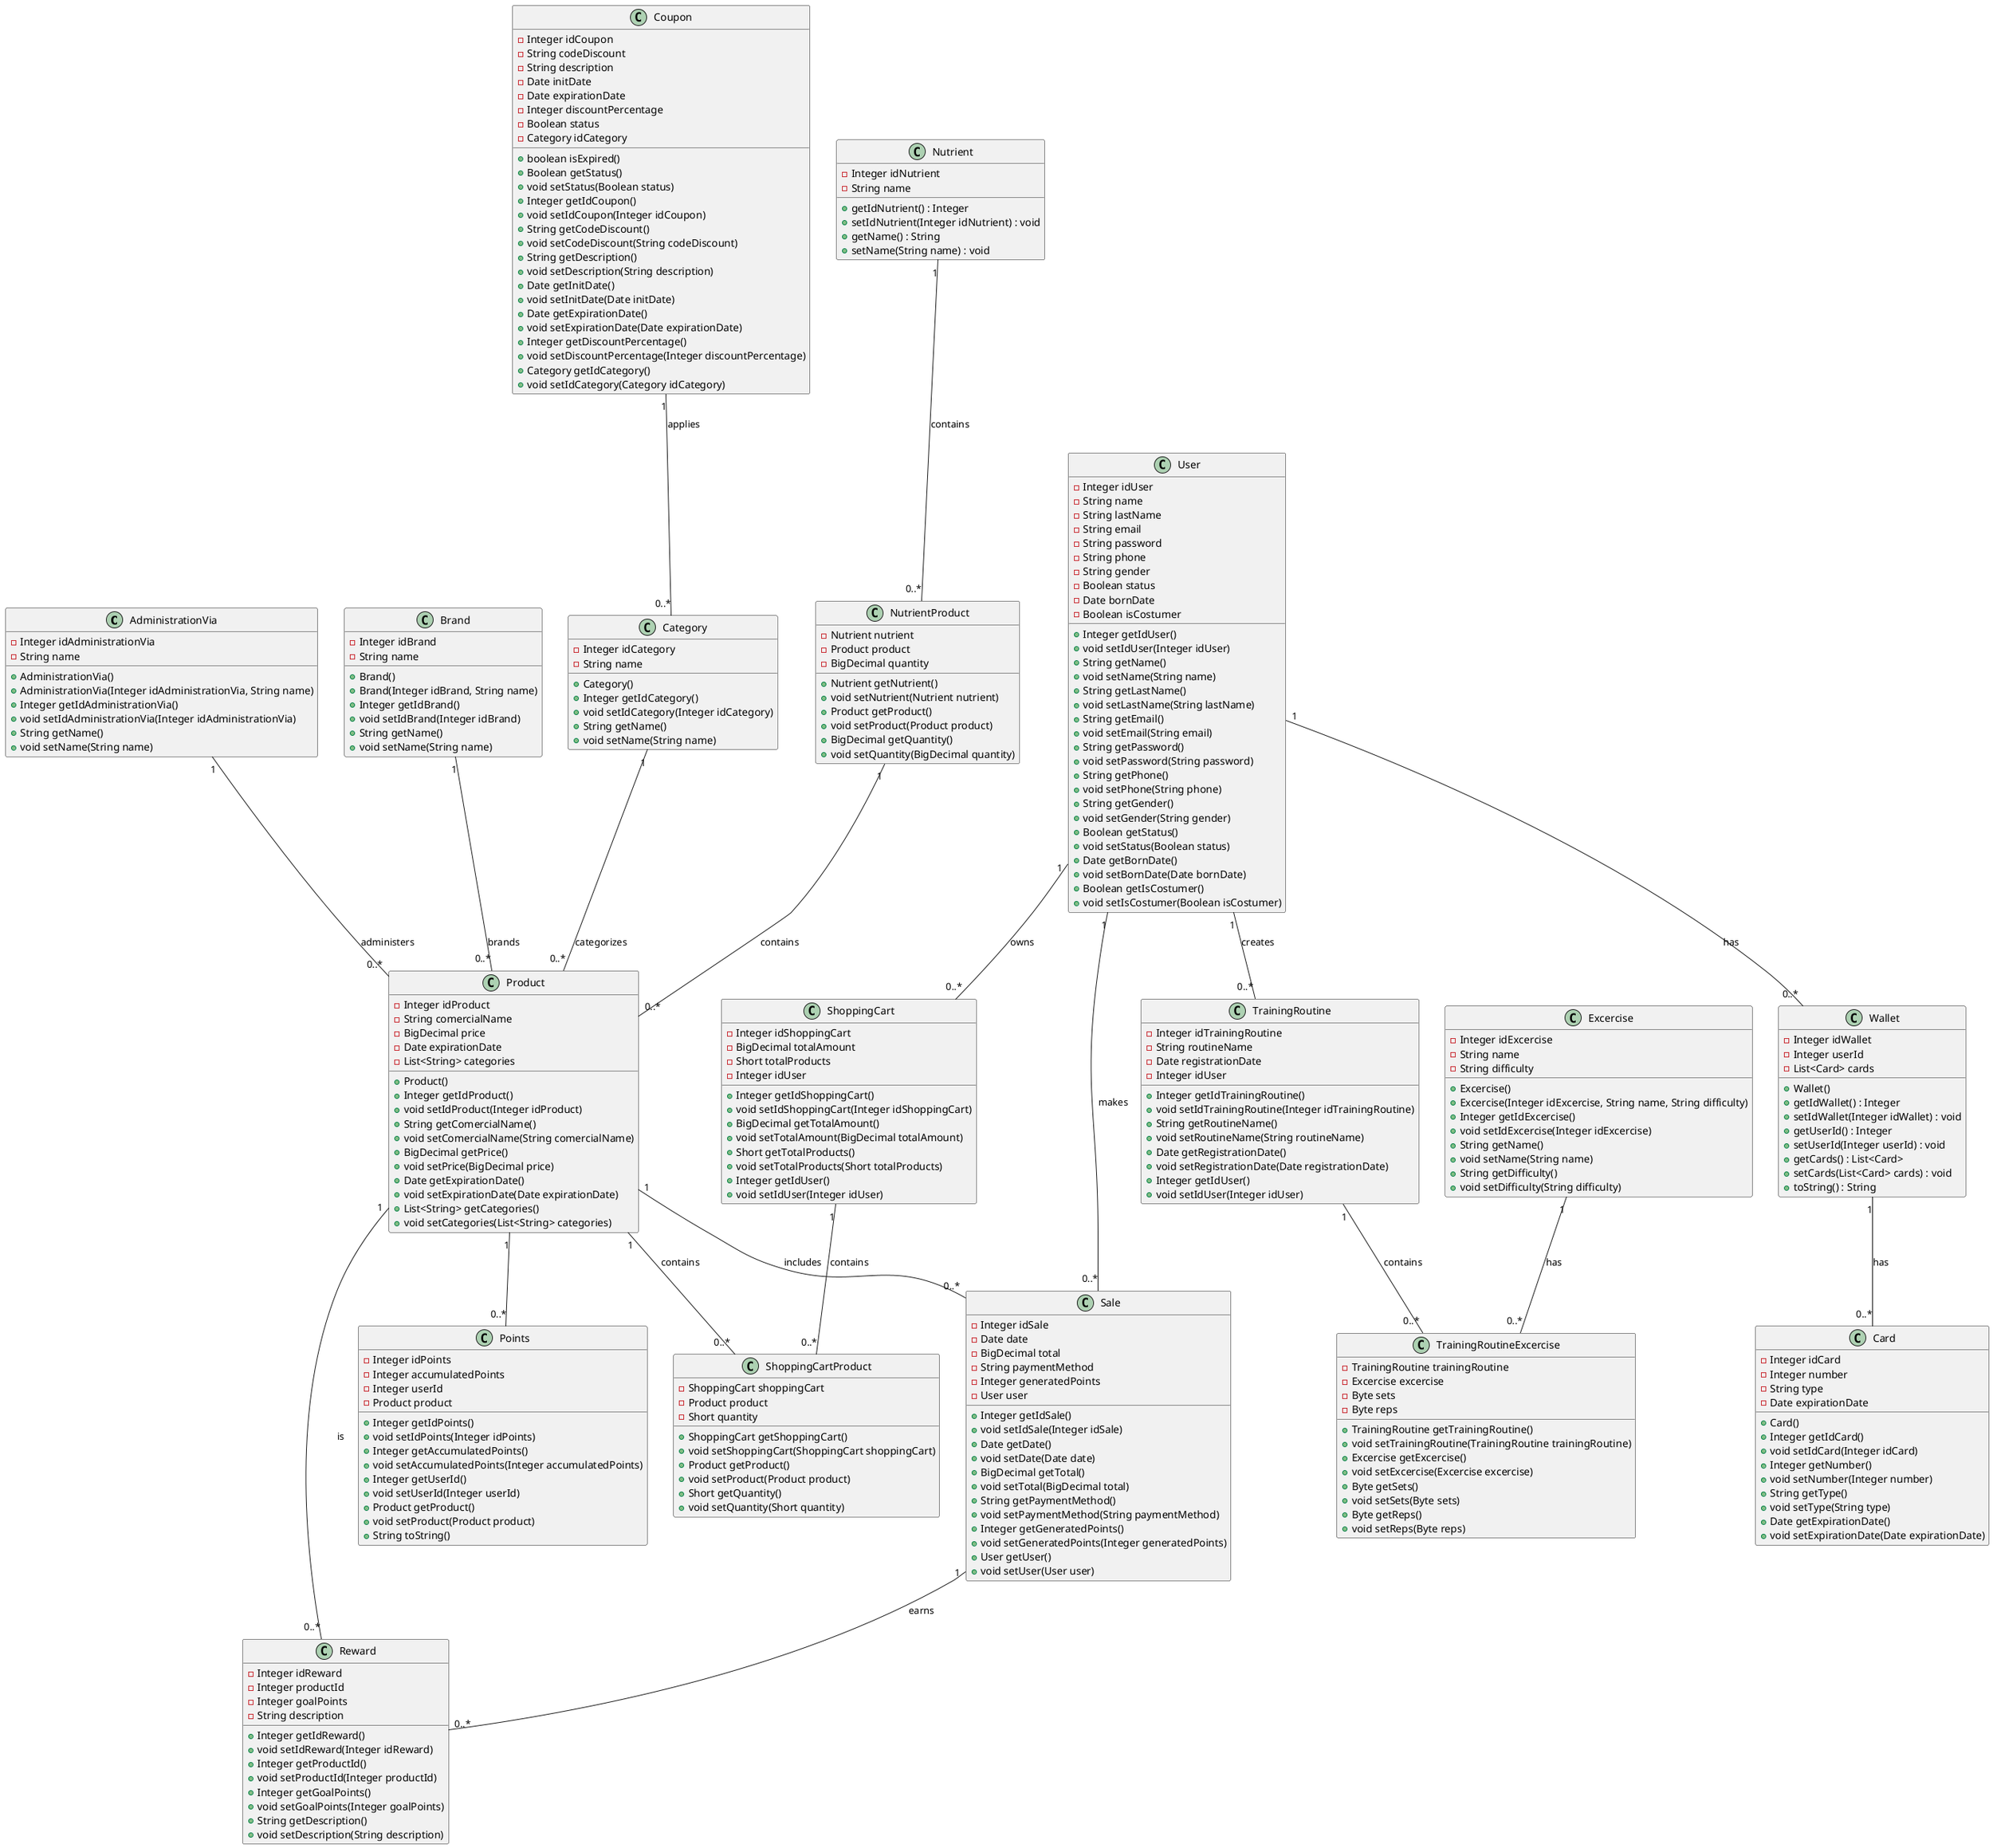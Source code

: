 @startuml ghost

class AdministrationVia {
    - Integer idAdministrationVia
    - String name

    + AdministrationVia()
    + AdministrationVia(Integer idAdministrationVia, String name)
    + Integer getIdAdministrationVia()
    + void setIdAdministrationVia(Integer idAdministrationVia)
    + String getName()
    + void setName(String name)
}

class Brand {
    - Integer idBrand
    - String name

    + Brand()
    + Brand(Integer idBrand, String name)
    + Integer getIdBrand()
    + void setIdBrand(Integer idBrand)
    + String getName()
    + void setName(String name)
}
class Product {
    - Integer idProduct
    - String comercialName
    - BigDecimal price
    - Date expirationDate
    - List<String> categories

    + Product()
    + Integer getIdProduct()
    + void setIdProduct(Integer idProduct)
    + String getComercialName()
    + void setComercialName(String comercialName)
    + BigDecimal getPrice()
    + void setPrice(BigDecimal price)
    + Date getExpirationDate()
    + void setExpirationDate(Date expirationDate)
    + List<String> getCategories()
    + void setCategories(List<String> categories)
}

class Card {
    - Integer idCard
    - Integer number
    - String type
    - Date expirationDate

    + Card()
    + Integer getIdCard()
    + void setIdCard(Integer idCard)
    + Integer getNumber()
    + void setNumber(Integer number)
    + String getType()
    + void setType(String type)
    + Date getExpirationDate()
    + void setExpirationDate(Date expirationDate)
}

class Category {
    - Integer idCategory
    - String name

    + Category()
    + Integer getIdCategory()
    + void setIdCategory(Integer idCategory)
    + String getName()
    + void setName(String name)
}

class Coupon {
    - Integer idCoupon
    - String codeDiscount
    - String description
    - Date initDate
    - Date expirationDate
    - Integer discountPercentage
    - Boolean status
    - Category idCategory

    + boolean isExpired()
    + Boolean getStatus()
    + void setStatus(Boolean status)
    + Integer getIdCoupon()
    + void setIdCoupon(Integer idCoupon)
    + String getCodeDiscount()
    + void setCodeDiscount(String codeDiscount)
    + String getDescription()
    + void setDescription(String description)
    + Date getInitDate()
    + void setInitDate(Date initDate)
    + Date getExpirationDate()
    + void setExpirationDate(Date expirationDate)
    + Integer getDiscountPercentage()
    + void setDiscountPercentage(Integer discountPercentage)
    + Category getIdCategory()
    + void setIdCategory(Category idCategory)
}

class Excercise {
    - Integer idExcercise
    - String name
    - String difficulty

    + Excercise()
    + Excercise(Integer idExcercise, String name, String difficulty)
    + Integer getIdExcercise()
    + void setIdExcercise(Integer idExcercise)
    + String getName()
    + void setName(String name)
    + String getDifficulty()
    + void setDifficulty(String difficulty)
}

class Nutrient {
    - Integer idNutrient
    - String name

    + getIdNutrient() : Integer
    + setIdNutrient(Integer idNutrient) : void
    + getName() : String
    + setName(String name) : void
}

class NutrientProduct {
    - Nutrient nutrient
    - Product product
    - BigDecimal quantity

    + Nutrient getNutrient()
    + void setNutrient(Nutrient nutrient)
    + Product getProduct()
    + void setProduct(Product product)
    + BigDecimal getQuantity()
    + void setQuantity(BigDecimal quantity)
}

class Points {
    - Integer idPoints
    - Integer accumulatedPoints
    - Integer userId
    - Product product

    + Integer getIdPoints()
    + void setIdPoints(Integer idPoints)
    + Integer getAccumulatedPoints()
    + void setAccumulatedPoints(Integer accumulatedPoints)
    + Integer getUserId()
    + void setUserId(Integer userId)
    + Product getProduct()
    + void setProduct(Product product)
    + String toString()
}

class User {
    - Integer idUser
    - String name
    - String lastName
    - String email
    - String password
    - String phone
    - String gender
    - Boolean status
    - Date bornDate
    - Boolean isCostumer

    + Integer getIdUser()
    + void setIdUser(Integer idUser)
    + String getName()
    + void setName(String name)
    + String getLastName()
    + void setLastName(String lastName)
    + String getEmail()
    + void setEmail(String email)
    + String getPassword()
    + void setPassword(String password)
    + String getPhone()
    + void setPhone(String phone)
    + String getGender()
    + void setGender(String gender)
    + Boolean getStatus()
    + void setStatus(Boolean status)
    + Date getBornDate()
    + void setBornDate(Date bornDate)
    + Boolean getIsCostumer()
    + void setIsCostumer(Boolean isCostumer)
}

class TrainingRoutine {
    - Integer idTrainingRoutine
    - String routineName
    - Date registrationDate
    - Integer idUser

    + Integer getIdTrainingRoutine()
    + void setIdTrainingRoutine(Integer idTrainingRoutine)
    + String getRoutineName()
    + void setRoutineName(String routineName)
    + Date getRegistrationDate()
    + void setRegistrationDate(Date registrationDate)
    + Integer getIdUser()
    + void setIdUser(Integer idUser)
}

class TrainingRoutineExcercise {
    - TrainingRoutine trainingRoutine
    - Excercise excercise
    - Byte sets
    - Byte reps

    + TrainingRoutine getTrainingRoutine()
    + void setTrainingRoutine(TrainingRoutine trainingRoutine)
    + Excercise getExcercise()
    + void setExcercise(Excercise excercise)
    + Byte getSets()
    + void setSets(Byte sets)
    + Byte getReps()
    + void setReps(Byte reps)
}

class ShoppingCart {
    - Integer idShoppingCart
    - BigDecimal totalAmount
    - Short totalProducts
    - Integer idUser

    + Integer getIdShoppingCart()
    + void setIdShoppingCart(Integer idShoppingCart)
    + BigDecimal getTotalAmount()
    + void setTotalAmount(BigDecimal totalAmount)
    + Short getTotalProducts()
    + void setTotalProducts(Short totalProducts)
    + Integer getIdUser()
    + void setIdUser(Integer idUser)
}

class ShoppingCartProduct {
    - ShoppingCart shoppingCart
    - Product product
    - Short quantity

    + ShoppingCart getShoppingCart()
    + void setShoppingCart(ShoppingCart shoppingCart)
    + Product getProduct()
    + void setProduct(Product product)
    + Short getQuantity()
    + void setQuantity(Short quantity)
}

class Sale {
    - Integer idSale
    - Date date
    - BigDecimal total
    - String paymentMethod
    - Integer generatedPoints
    - User user

    + Integer getIdSale()
    + void setIdSale(Integer idSale)
    + Date getDate()
    + void setDate(Date date)
    + BigDecimal getTotal()
    + void setTotal(BigDecimal total)
    + String getPaymentMethod()
    + void setPaymentMethod(String paymentMethod)
    + Integer getGeneratedPoints()
    + void setGeneratedPoints(Integer generatedPoints)
    + User getUser()
    + void setUser(User user)
}

class Reward {
    - Integer idReward
    - Integer productId
    - Integer goalPoints
    - String description

    + Integer getIdReward()
    + void setIdReward(Integer idReward)
    + Integer getProductId()
    + void setProductId(Integer productId)
    + Integer getGoalPoints()
    + void setGoalPoints(Integer goalPoints)
    + String getDescription()
    + void setDescription(String description)
}
class Wallet {
    - Integer idWallet
    - Integer userId
    - List<Card> cards

    + Wallet()
    + getIdWallet() : Integer
    + setIdWallet(Integer idWallet) : void
    + getUserId() : Integer
    + setUserId(Integer userId) : void
    + getCards() : List<Card>
    + setCards(List<Card> cards) : void
    + toString() : String
}


User "1" -- "0..*" TrainingRoutine : creates
TrainingRoutine "1" -- "0..*" TrainingRoutineExcercise : contains
User "1" -- "0..*" ShoppingCart : owns
ShoppingCart "1" -- "0..*" ShoppingCartProduct : contains
User "1" -- "0..*" Sale : makes
Sale "1" -- "0..*" Reward : earns
Product "1" -- "0..*" Points
Product "1" -- "0..*" Reward : is
Category "1" -- "0..*" Product : categorizes
Brand "1" -- "0..*" Product : brands
AdministrationVia "1" -- "0..*" Product : administers
Product "1" -- "0..*" ShoppingCartProduct : contains
Product "1" -- "0..*" Sale : includes
NutrientProduct "1" -- "0..*" Product : contains
Excercise "1" -- "0..*" TrainingRoutineExcercise : has
Coupon "1" -- "0..*" Category : applies
Nutrient "1" -- "0..*" NutrientProduct : contains
Wallet "1" -- "0..*" Card : has
User "1" -- "0..*" Wallet : has
@enduml
